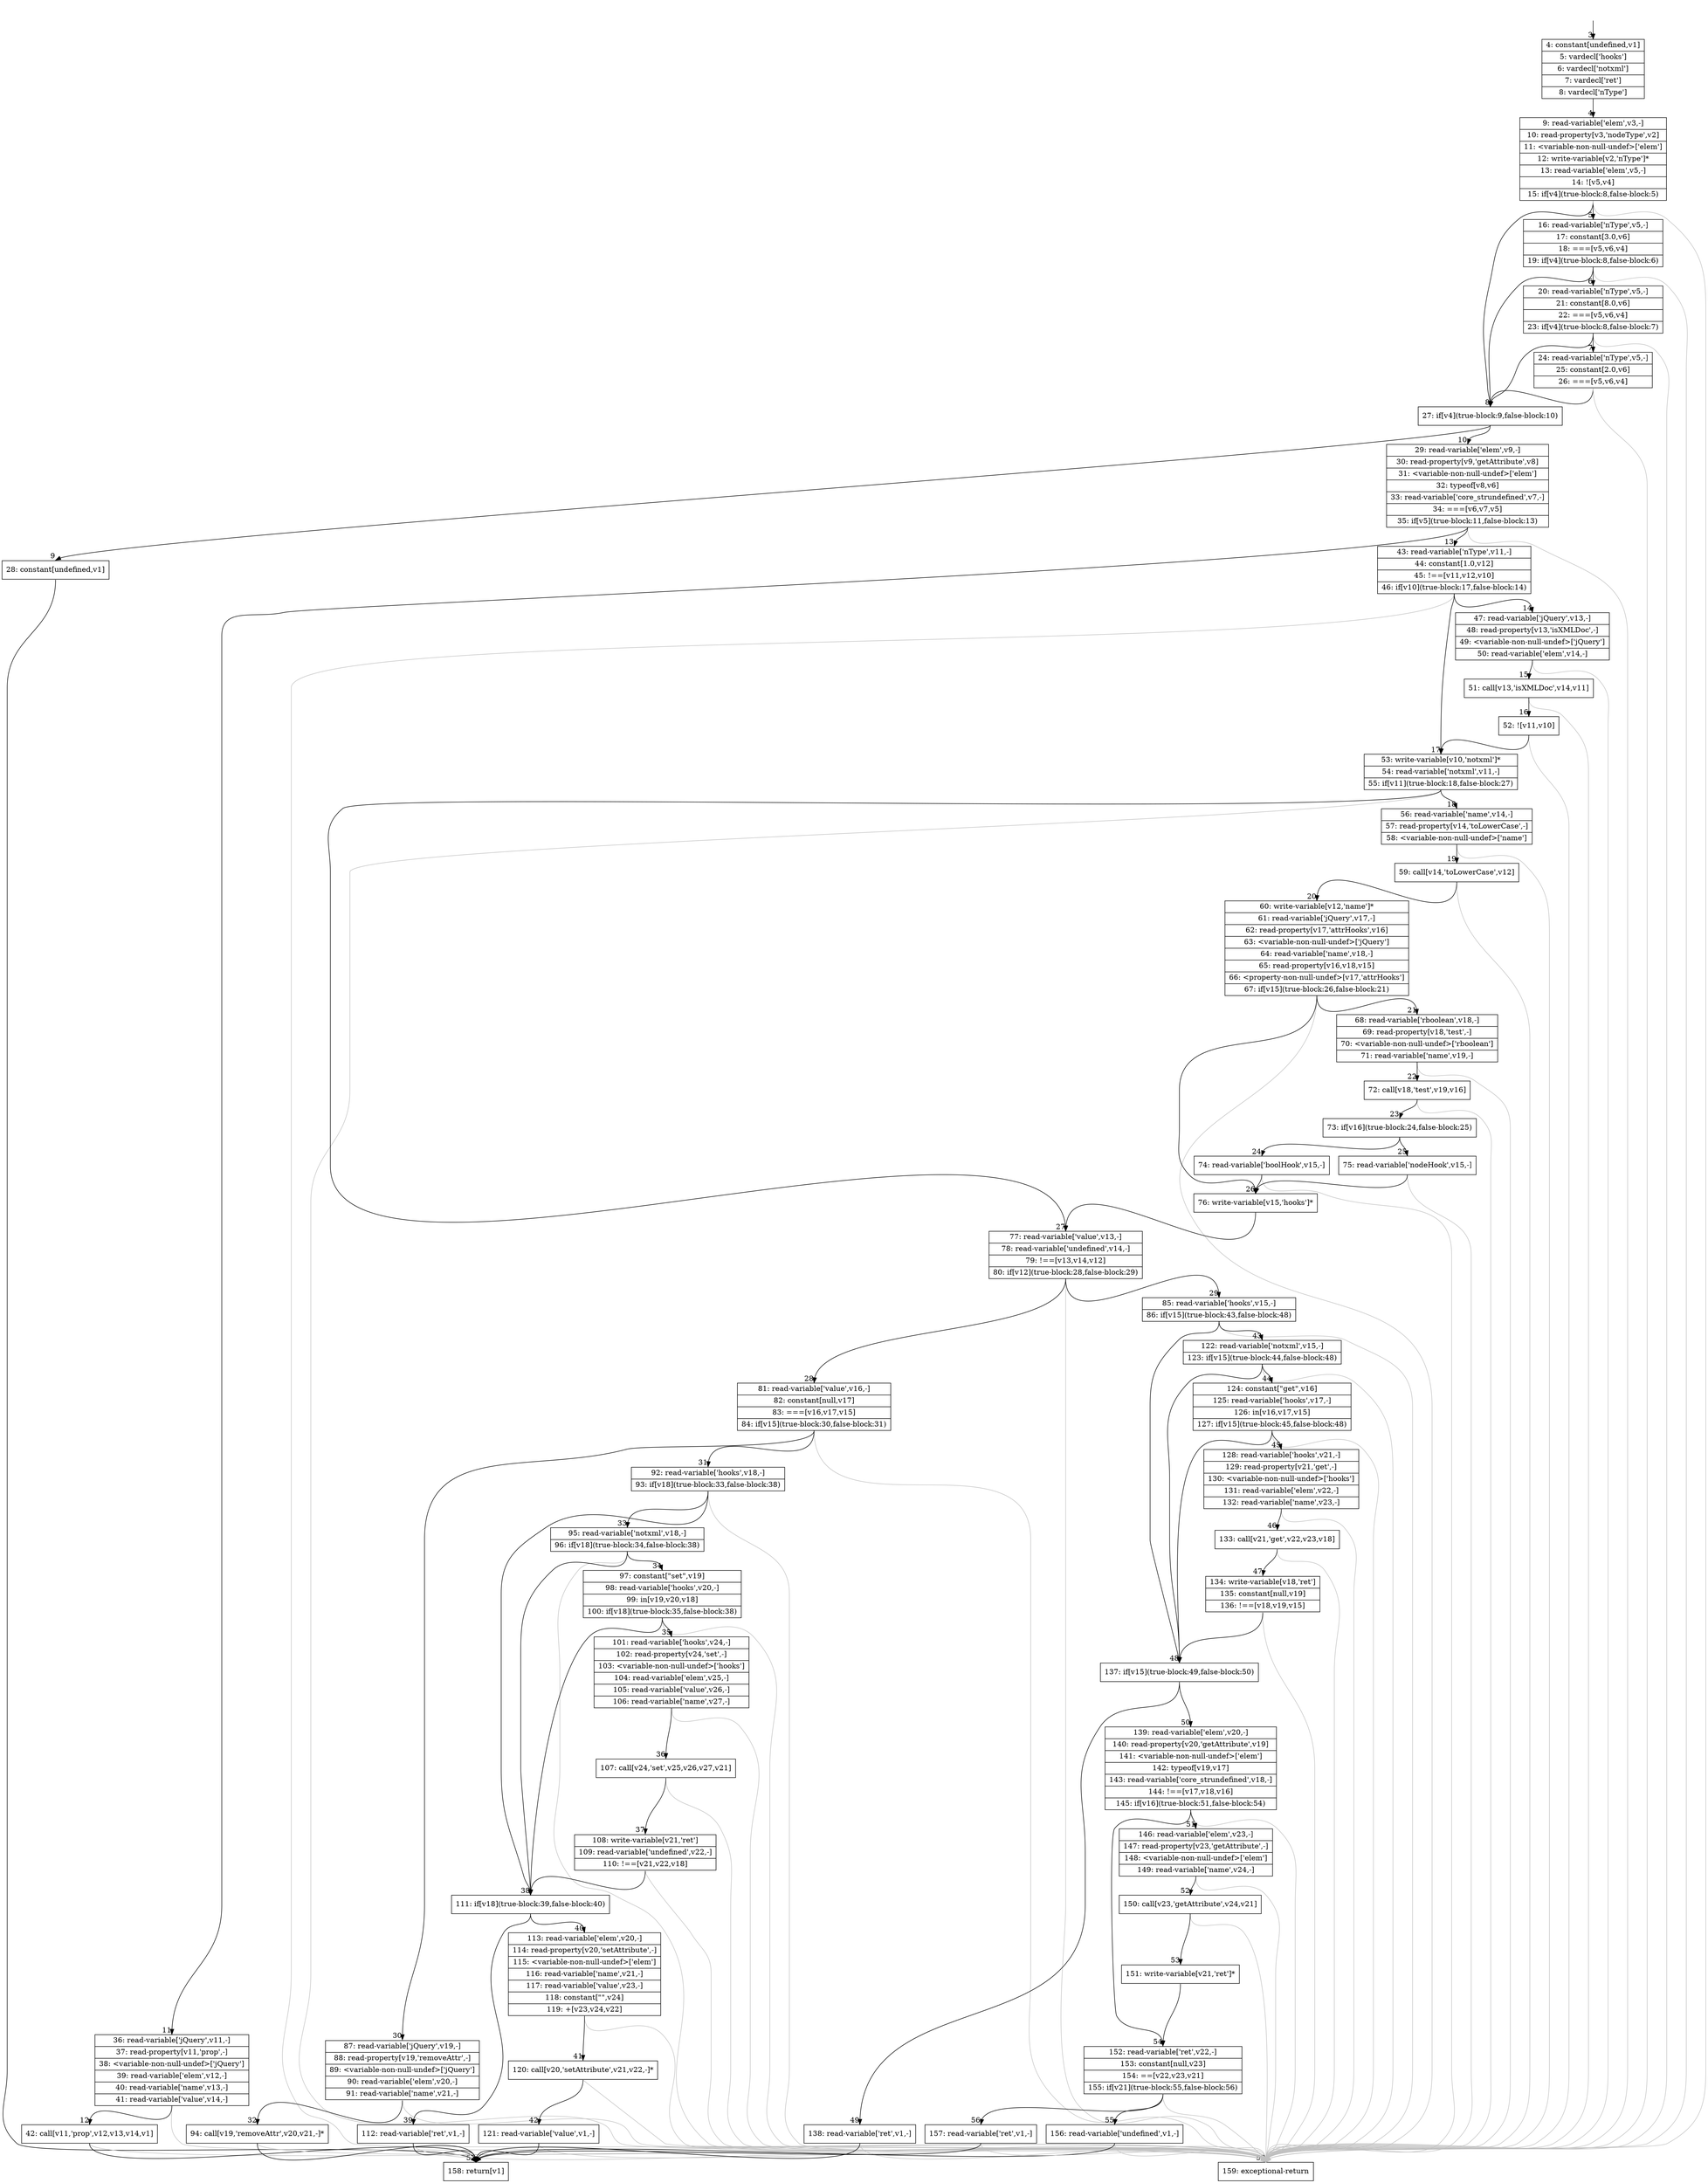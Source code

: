 digraph {
rankdir="TD"
BB_entry1[shape=none,label=""];
BB_entry1 -> BB3 [tailport=s, headport=n, headlabel="    3"]
BB3 [shape=record label="{4: constant[undefined,v1]|5: vardecl['hooks']|6: vardecl['notxml']|7: vardecl['ret']|8: vardecl['nType']}" ] 
BB3 -> BB4 [tailport=s, headport=n, headlabel="      4"]
BB4 [shape=record label="{9: read-variable['elem',v3,-]|10: read-property[v3,'nodeType',v2]|11: \<variable-non-null-undef\>['elem']|12: write-variable[v2,'nType']*|13: read-variable['elem',v5,-]|14: ![v5,v4]|15: if[v4](true-block:8,false-block:5)}" ] 
BB4 -> BB8 [tailport=s, headport=n, headlabel="      8"]
BB4 -> BB5 [tailport=s, headport=n, headlabel="      5"]
BB4 -> BB58 [tailport=s, headport=n, color=gray, headlabel="      58"]
BB5 [shape=record label="{16: read-variable['nType',v5,-]|17: constant[3.0,v6]|18: ===[v5,v6,v4]|19: if[v4](true-block:8,false-block:6)}" ] 
BB5 -> BB8 [tailport=s, headport=n]
BB5 -> BB6 [tailport=s, headport=n, headlabel="      6"]
BB5 -> BB58 [tailport=s, headport=n, color=gray]
BB6 [shape=record label="{20: read-variable['nType',v5,-]|21: constant[8.0,v6]|22: ===[v5,v6,v4]|23: if[v4](true-block:8,false-block:7)}" ] 
BB6 -> BB8 [tailport=s, headport=n]
BB6 -> BB7 [tailport=s, headport=n, headlabel="      7"]
BB6 -> BB58 [tailport=s, headport=n, color=gray]
BB7 [shape=record label="{24: read-variable['nType',v5,-]|25: constant[2.0,v6]|26: ===[v5,v6,v4]}" ] 
BB7 -> BB8 [tailport=s, headport=n]
BB7 -> BB58 [tailport=s, headport=n, color=gray]
BB8 [shape=record label="{27: if[v4](true-block:9,false-block:10)}" ] 
BB8 -> BB9 [tailport=s, headport=n, headlabel="      9"]
BB8 -> BB10 [tailport=s, headport=n, headlabel="      10"]
BB9 [shape=record label="{28: constant[undefined,v1]}" ] 
BB9 -> BB57 [tailport=s, headport=n, headlabel="      57"]
BB10 [shape=record label="{29: read-variable['elem',v9,-]|30: read-property[v9,'getAttribute',v8]|31: \<variable-non-null-undef\>['elem']|32: typeof[v8,v6]|33: read-variable['core_strundefined',v7,-]|34: ===[v6,v7,v5]|35: if[v5](true-block:11,false-block:13)}" ] 
BB10 -> BB11 [tailport=s, headport=n, headlabel="      11"]
BB10 -> BB13 [tailport=s, headport=n, headlabel="      13"]
BB10 -> BB58 [tailport=s, headport=n, color=gray]
BB11 [shape=record label="{36: read-variable['jQuery',v11,-]|37: read-property[v11,'prop',-]|38: \<variable-non-null-undef\>['jQuery']|39: read-variable['elem',v12,-]|40: read-variable['name',v13,-]|41: read-variable['value',v14,-]}" ] 
BB11 -> BB12 [tailport=s, headport=n, headlabel="      12"]
BB11 -> BB58 [tailport=s, headport=n, color=gray]
BB12 [shape=record label="{42: call[v11,'prop',v12,v13,v14,v1]}" ] 
BB12 -> BB57 [tailport=s, headport=n]
BB12 -> BB58 [tailport=s, headport=n, color=gray]
BB13 [shape=record label="{43: read-variable['nType',v11,-]|44: constant[1.0,v12]|45: !==[v11,v12,v10]|46: if[v10](true-block:17,false-block:14)}" ] 
BB13 -> BB17 [tailport=s, headport=n, headlabel="      17"]
BB13 -> BB14 [tailport=s, headport=n, headlabel="      14"]
BB13 -> BB58 [tailport=s, headport=n, color=gray]
BB14 [shape=record label="{47: read-variable['jQuery',v13,-]|48: read-property[v13,'isXMLDoc',-]|49: \<variable-non-null-undef\>['jQuery']|50: read-variable['elem',v14,-]}" ] 
BB14 -> BB15 [tailport=s, headport=n, headlabel="      15"]
BB14 -> BB58 [tailport=s, headport=n, color=gray]
BB15 [shape=record label="{51: call[v13,'isXMLDoc',v14,v11]}" ] 
BB15 -> BB16 [tailport=s, headport=n, headlabel="      16"]
BB15 -> BB58 [tailport=s, headport=n, color=gray]
BB16 [shape=record label="{52: ![v11,v10]}" ] 
BB16 -> BB17 [tailport=s, headport=n]
BB16 -> BB58 [tailport=s, headport=n, color=gray]
BB17 [shape=record label="{53: write-variable[v10,'notxml']*|54: read-variable['notxml',v11,-]|55: if[v11](true-block:18,false-block:27)}" ] 
BB17 -> BB18 [tailport=s, headport=n, headlabel="      18"]
BB17 -> BB27 [tailport=s, headport=n, headlabel="      27"]
BB17 -> BB58 [tailport=s, headport=n, color=gray]
BB18 [shape=record label="{56: read-variable['name',v14,-]|57: read-property[v14,'toLowerCase',-]|58: \<variable-non-null-undef\>['name']}" ] 
BB18 -> BB19 [tailport=s, headport=n, headlabel="      19"]
BB18 -> BB58 [tailport=s, headport=n, color=gray]
BB19 [shape=record label="{59: call[v14,'toLowerCase',v12]}" ] 
BB19 -> BB20 [tailport=s, headport=n, headlabel="      20"]
BB19 -> BB58 [tailport=s, headport=n, color=gray]
BB20 [shape=record label="{60: write-variable[v12,'name']*|61: read-variable['jQuery',v17,-]|62: read-property[v17,'attrHooks',v16]|63: \<variable-non-null-undef\>['jQuery']|64: read-variable['name',v18,-]|65: read-property[v16,v18,v15]|66: \<property-non-null-undef\>[v17,'attrHooks']|67: if[v15](true-block:26,false-block:21)}" ] 
BB20 -> BB26 [tailport=s, headport=n, headlabel="      26"]
BB20 -> BB21 [tailport=s, headport=n, headlabel="      21"]
BB20 -> BB58 [tailport=s, headport=n, color=gray]
BB21 [shape=record label="{68: read-variable['rboolean',v18,-]|69: read-property[v18,'test',-]|70: \<variable-non-null-undef\>['rboolean']|71: read-variable['name',v19,-]}" ] 
BB21 -> BB22 [tailport=s, headport=n, headlabel="      22"]
BB21 -> BB58 [tailport=s, headport=n, color=gray]
BB22 [shape=record label="{72: call[v18,'test',v19,v16]}" ] 
BB22 -> BB23 [tailport=s, headport=n, headlabel="      23"]
BB22 -> BB58 [tailport=s, headport=n, color=gray]
BB23 [shape=record label="{73: if[v16](true-block:24,false-block:25)}" ] 
BB23 -> BB24 [tailport=s, headport=n, headlabel="      24"]
BB23 -> BB25 [tailport=s, headport=n, headlabel="      25"]
BB24 [shape=record label="{74: read-variable['boolHook',v15,-]}" ] 
BB24 -> BB26 [tailport=s, headport=n]
BB24 -> BB58 [tailport=s, headport=n, color=gray]
BB25 [shape=record label="{75: read-variable['nodeHook',v15,-]}" ] 
BB25 -> BB26 [tailport=s, headport=n]
BB25 -> BB58 [tailport=s, headport=n, color=gray]
BB26 [shape=record label="{76: write-variable[v15,'hooks']*}" ] 
BB26 -> BB27 [tailport=s, headport=n]
BB27 [shape=record label="{77: read-variable['value',v13,-]|78: read-variable['undefined',v14,-]|79: !==[v13,v14,v12]|80: if[v12](true-block:28,false-block:29)}" ] 
BB27 -> BB28 [tailport=s, headport=n, headlabel="      28"]
BB27 -> BB29 [tailport=s, headport=n, headlabel="      29"]
BB27 -> BB58 [tailport=s, headport=n, color=gray]
BB28 [shape=record label="{81: read-variable['value',v16,-]|82: constant[null,v17]|83: ===[v16,v17,v15]|84: if[v15](true-block:30,false-block:31)}" ] 
BB28 -> BB30 [tailport=s, headport=n, headlabel="      30"]
BB28 -> BB31 [tailport=s, headport=n, headlabel="      31"]
BB28 -> BB58 [tailport=s, headport=n, color=gray]
BB29 [shape=record label="{85: read-variable['hooks',v15,-]|86: if[v15](true-block:43,false-block:48)}" ] 
BB29 -> BB48 [tailport=s, headport=n, headlabel="      48"]
BB29 -> BB43 [tailport=s, headport=n, headlabel="      43"]
BB29 -> BB58 [tailport=s, headport=n, color=gray]
BB30 [shape=record label="{87: read-variable['jQuery',v19,-]|88: read-property[v19,'removeAttr',-]|89: \<variable-non-null-undef\>['jQuery']|90: read-variable['elem',v20,-]|91: read-variable['name',v21,-]}" ] 
BB30 -> BB32 [tailport=s, headport=n, headlabel="      32"]
BB30 -> BB58 [tailport=s, headport=n, color=gray]
BB31 [shape=record label="{92: read-variable['hooks',v18,-]|93: if[v18](true-block:33,false-block:38)}" ] 
BB31 -> BB38 [tailport=s, headport=n, headlabel="      38"]
BB31 -> BB33 [tailport=s, headport=n, headlabel="      33"]
BB31 -> BB58 [tailport=s, headport=n, color=gray]
BB32 [shape=record label="{94: call[v19,'removeAttr',v20,v21,-]*}" ] 
BB32 -> BB57 [tailport=s, headport=n]
BB32 -> BB58 [tailport=s, headport=n, color=gray]
BB33 [shape=record label="{95: read-variable['notxml',v18,-]|96: if[v18](true-block:34,false-block:38)}" ] 
BB33 -> BB38 [tailport=s, headport=n]
BB33 -> BB34 [tailport=s, headport=n, headlabel="      34"]
BB33 -> BB58 [tailport=s, headport=n, color=gray]
BB34 [shape=record label="{97: constant[\"set\",v19]|98: read-variable['hooks',v20,-]|99: in[v19,v20,v18]|100: if[v18](true-block:35,false-block:38)}" ] 
BB34 -> BB38 [tailport=s, headport=n]
BB34 -> BB35 [tailport=s, headport=n, headlabel="      35"]
BB34 -> BB58 [tailport=s, headport=n, color=gray]
BB35 [shape=record label="{101: read-variable['hooks',v24,-]|102: read-property[v24,'set',-]|103: \<variable-non-null-undef\>['hooks']|104: read-variable['elem',v25,-]|105: read-variable['value',v26,-]|106: read-variable['name',v27,-]}" ] 
BB35 -> BB36 [tailport=s, headport=n, headlabel="      36"]
BB35 -> BB58 [tailport=s, headport=n, color=gray]
BB36 [shape=record label="{107: call[v24,'set',v25,v26,v27,v21]}" ] 
BB36 -> BB37 [tailport=s, headport=n, headlabel="      37"]
BB36 -> BB58 [tailport=s, headport=n, color=gray]
BB37 [shape=record label="{108: write-variable[v21,'ret']|109: read-variable['undefined',v22,-]|110: !==[v21,v22,v18]}" ] 
BB37 -> BB38 [tailport=s, headport=n]
BB37 -> BB58 [tailport=s, headport=n, color=gray]
BB38 [shape=record label="{111: if[v18](true-block:39,false-block:40)}" ] 
BB38 -> BB39 [tailport=s, headport=n, headlabel="      39"]
BB38 -> BB40 [tailport=s, headport=n, headlabel="      40"]
BB39 [shape=record label="{112: read-variable['ret',v1,-]}" ] 
BB39 -> BB57 [tailport=s, headport=n]
BB39 -> BB58 [tailport=s, headport=n, color=gray]
BB40 [shape=record label="{113: read-variable['elem',v20,-]|114: read-property[v20,'setAttribute',-]|115: \<variable-non-null-undef\>['elem']|116: read-variable['name',v21,-]|117: read-variable['value',v23,-]|118: constant[\"\",v24]|119: +[v23,v24,v22]}" ] 
BB40 -> BB41 [tailport=s, headport=n, headlabel="      41"]
BB40 -> BB58 [tailport=s, headport=n, color=gray]
BB41 [shape=record label="{120: call[v20,'setAttribute',v21,v22,-]*}" ] 
BB41 -> BB42 [tailport=s, headport=n, headlabel="      42"]
BB41 -> BB58 [tailport=s, headport=n, color=gray]
BB42 [shape=record label="{121: read-variable['value',v1,-]}" ] 
BB42 -> BB57 [tailport=s, headport=n]
BB42 -> BB58 [tailport=s, headport=n, color=gray]
BB43 [shape=record label="{122: read-variable['notxml',v15,-]|123: if[v15](true-block:44,false-block:48)}" ] 
BB43 -> BB48 [tailport=s, headport=n]
BB43 -> BB44 [tailport=s, headport=n, headlabel="      44"]
BB43 -> BB58 [tailport=s, headport=n, color=gray]
BB44 [shape=record label="{124: constant[\"get\",v16]|125: read-variable['hooks',v17,-]|126: in[v16,v17,v15]|127: if[v15](true-block:45,false-block:48)}" ] 
BB44 -> BB48 [tailport=s, headport=n]
BB44 -> BB45 [tailport=s, headport=n, headlabel="      45"]
BB44 -> BB58 [tailport=s, headport=n, color=gray]
BB45 [shape=record label="{128: read-variable['hooks',v21,-]|129: read-property[v21,'get',-]|130: \<variable-non-null-undef\>['hooks']|131: read-variable['elem',v22,-]|132: read-variable['name',v23,-]}" ] 
BB45 -> BB46 [tailport=s, headport=n, headlabel="      46"]
BB45 -> BB58 [tailport=s, headport=n, color=gray]
BB46 [shape=record label="{133: call[v21,'get',v22,v23,v18]}" ] 
BB46 -> BB47 [tailport=s, headport=n, headlabel="      47"]
BB46 -> BB58 [tailport=s, headport=n, color=gray]
BB47 [shape=record label="{134: write-variable[v18,'ret']|135: constant[null,v19]|136: !==[v18,v19,v15]}" ] 
BB47 -> BB48 [tailport=s, headport=n]
BB47 -> BB58 [tailport=s, headport=n, color=gray]
BB48 [shape=record label="{137: if[v15](true-block:49,false-block:50)}" ] 
BB48 -> BB49 [tailport=s, headport=n, headlabel="      49"]
BB48 -> BB50 [tailport=s, headport=n, headlabel="      50"]
BB49 [shape=record label="{138: read-variable['ret',v1,-]}" ] 
BB49 -> BB57 [tailport=s, headport=n]
BB49 -> BB58 [tailport=s, headport=n, color=gray]
BB50 [shape=record label="{139: read-variable['elem',v20,-]|140: read-property[v20,'getAttribute',v19]|141: \<variable-non-null-undef\>['elem']|142: typeof[v19,v17]|143: read-variable['core_strundefined',v18,-]|144: !==[v17,v18,v16]|145: if[v16](true-block:51,false-block:54)}" ] 
BB50 -> BB51 [tailport=s, headport=n, headlabel="      51"]
BB50 -> BB54 [tailport=s, headport=n, headlabel="      54"]
BB50 -> BB58 [tailport=s, headport=n, color=gray]
BB51 [shape=record label="{146: read-variable['elem',v23,-]|147: read-property[v23,'getAttribute',-]|148: \<variable-non-null-undef\>['elem']|149: read-variable['name',v24,-]}" ] 
BB51 -> BB52 [tailport=s, headport=n, headlabel="      52"]
BB51 -> BB58 [tailport=s, headport=n, color=gray]
BB52 [shape=record label="{150: call[v23,'getAttribute',v24,v21]}" ] 
BB52 -> BB53 [tailport=s, headport=n, headlabel="      53"]
BB52 -> BB58 [tailport=s, headport=n, color=gray]
BB53 [shape=record label="{151: write-variable[v21,'ret']*}" ] 
BB53 -> BB54 [tailport=s, headport=n]
BB54 [shape=record label="{152: read-variable['ret',v22,-]|153: constant[null,v23]|154: ==[v22,v23,v21]|155: if[v21](true-block:55,false-block:56)}" ] 
BB54 -> BB55 [tailport=s, headport=n, headlabel="      55"]
BB54 -> BB56 [tailport=s, headport=n, headlabel="      56"]
BB54 -> BB58 [tailport=s, headport=n, color=gray]
BB55 [shape=record label="{156: read-variable['undefined',v1,-]}" ] 
BB55 -> BB57 [tailport=s, headport=n]
BB55 -> BB58 [tailport=s, headport=n, color=gray]
BB56 [shape=record label="{157: read-variable['ret',v1,-]}" ] 
BB56 -> BB57 [tailport=s, headport=n]
BB56 -> BB58 [tailport=s, headport=n, color=gray]
BB57 [shape=record label="{158: return[v1]}" ] 
BB58 [shape=record label="{159: exceptional-return}" ] 
}
